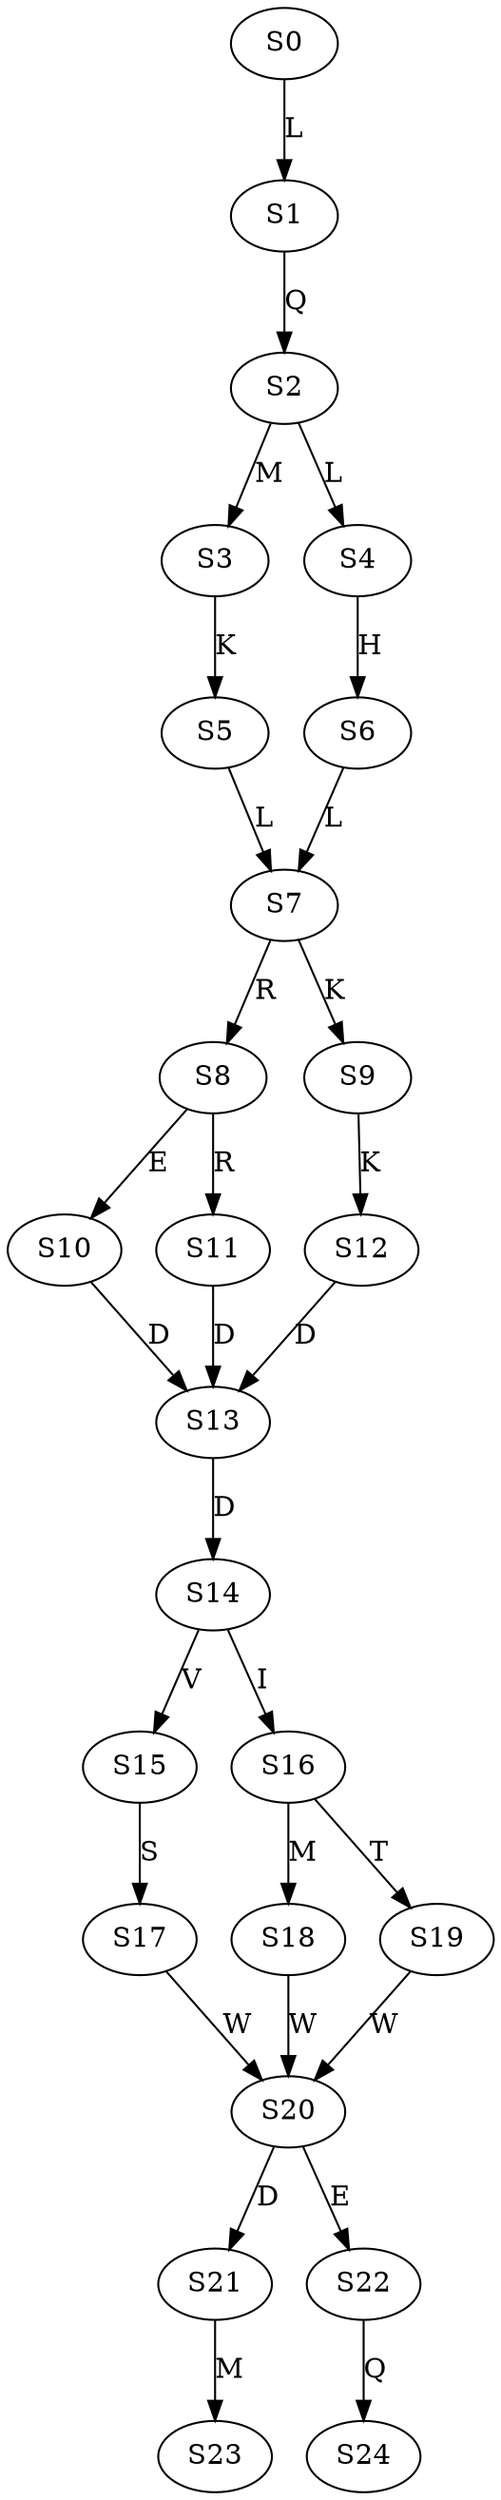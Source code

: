 strict digraph  {
	S0 -> S1 [ label = L ];
	S1 -> S2 [ label = Q ];
	S2 -> S3 [ label = M ];
	S2 -> S4 [ label = L ];
	S3 -> S5 [ label = K ];
	S4 -> S6 [ label = H ];
	S5 -> S7 [ label = L ];
	S6 -> S7 [ label = L ];
	S7 -> S8 [ label = R ];
	S7 -> S9 [ label = K ];
	S8 -> S10 [ label = E ];
	S8 -> S11 [ label = R ];
	S9 -> S12 [ label = K ];
	S10 -> S13 [ label = D ];
	S11 -> S13 [ label = D ];
	S12 -> S13 [ label = D ];
	S13 -> S14 [ label = D ];
	S14 -> S15 [ label = V ];
	S14 -> S16 [ label = I ];
	S15 -> S17 [ label = S ];
	S16 -> S18 [ label = M ];
	S16 -> S19 [ label = T ];
	S17 -> S20 [ label = W ];
	S18 -> S20 [ label = W ];
	S19 -> S20 [ label = W ];
	S20 -> S21 [ label = D ];
	S20 -> S22 [ label = E ];
	S21 -> S23 [ label = M ];
	S22 -> S24 [ label = Q ];
}
